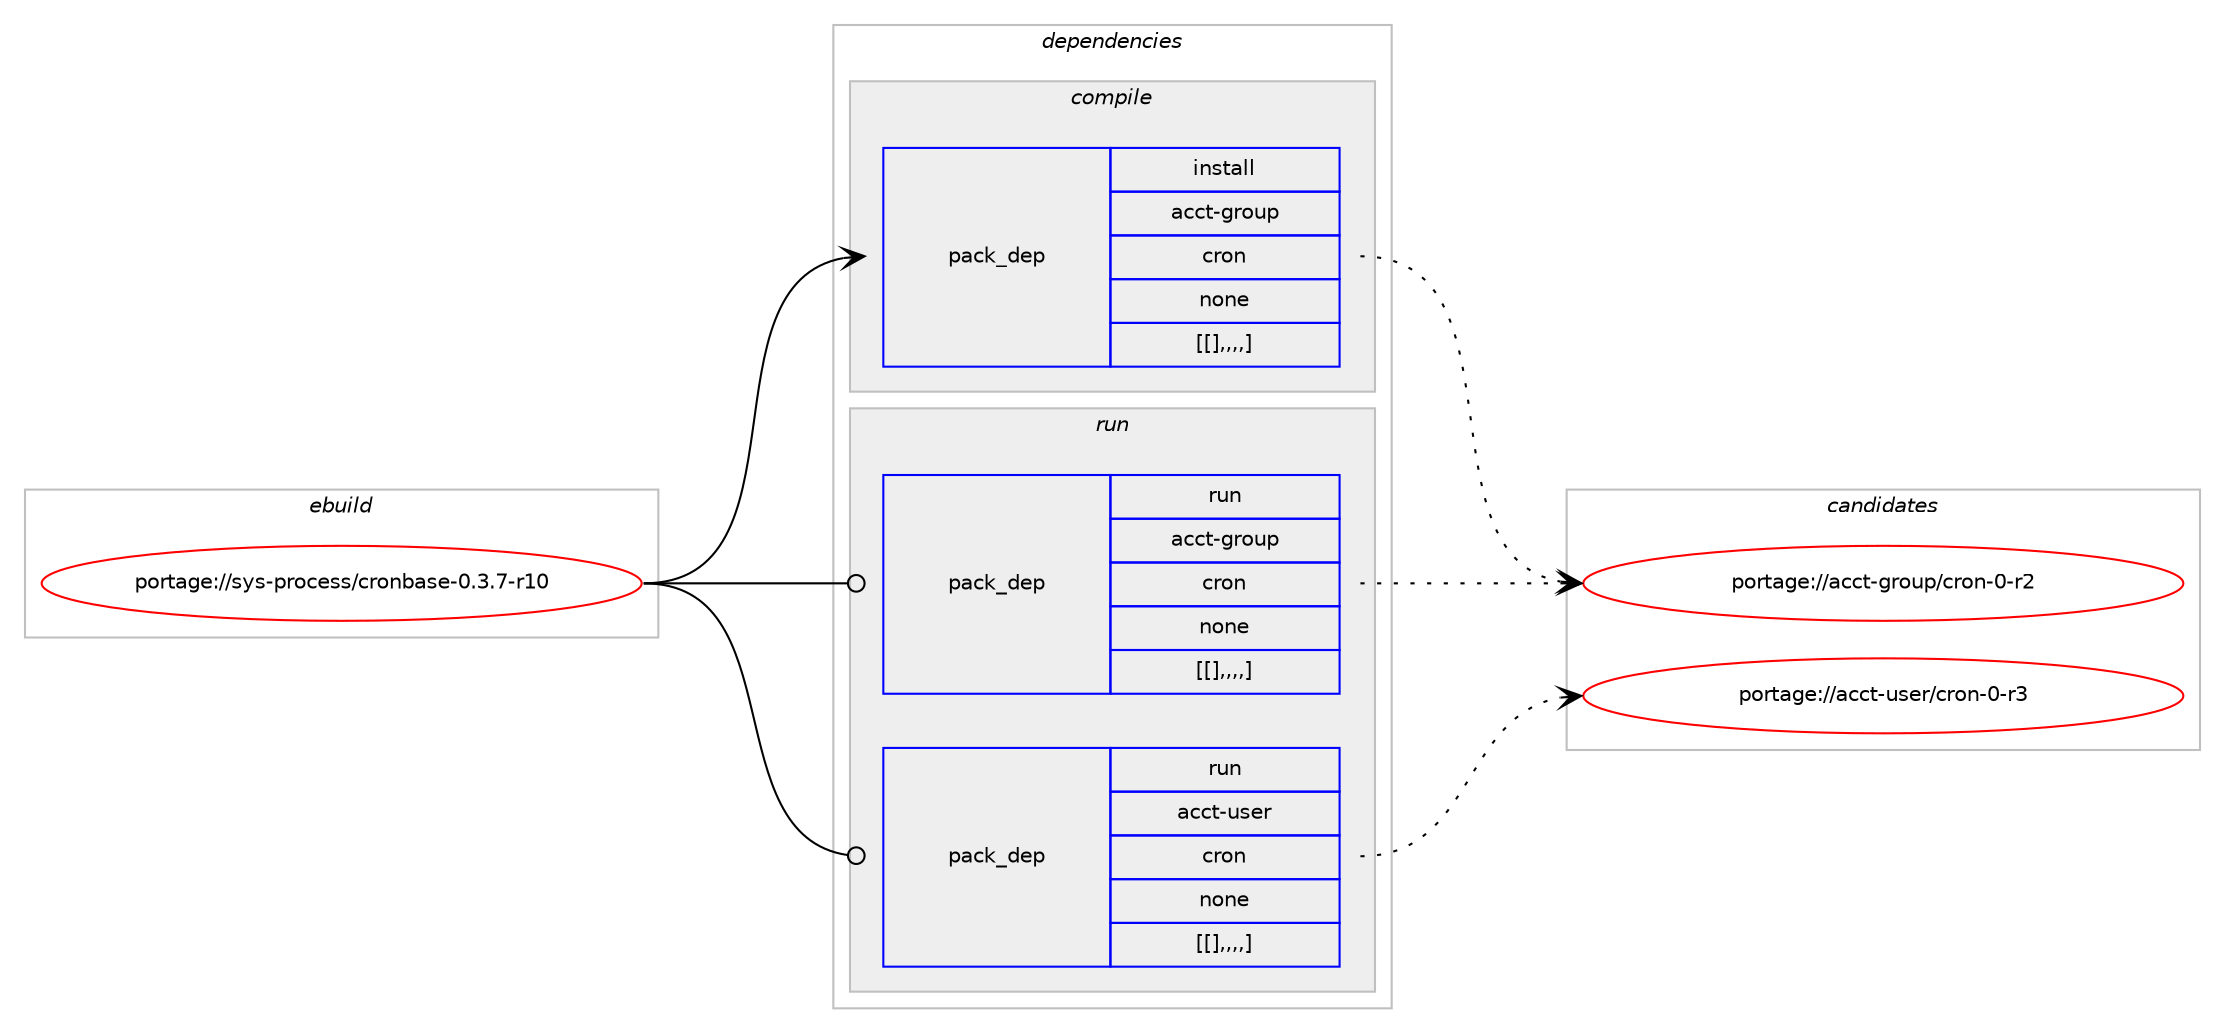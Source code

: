 digraph prolog {

# *************
# Graph options
# *************

newrank=true;
concentrate=true;
compound=true;
graph [rankdir=LR,fontname=Helvetica,fontsize=10,ranksep=1.5];#, ranksep=2.5, nodesep=0.2];
edge  [arrowhead=vee];
node  [fontname=Helvetica,fontsize=10];

# **********
# The ebuild
# **********

subgraph cluster_leftcol {
color=gray;
label=<<i>ebuild</i>>;
id [label="portage://sys-process/cronbase-0.3.7-r10", color=red, width=4, href="../sys-process/cronbase-0.3.7-r10.svg"];
}

# ****************
# The dependencies
# ****************

subgraph cluster_midcol {
color=gray;
label=<<i>dependencies</i>>;
subgraph cluster_compile {
fillcolor="#eeeeee";
style=filled;
label=<<i>compile</i>>;
subgraph pack335419 {
dependency461751 [label=<<TABLE BORDER="0" CELLBORDER="1" CELLSPACING="0" CELLPADDING="4" WIDTH="220"><TR><TD ROWSPAN="6" CELLPADDING="30">pack_dep</TD></TR><TR><TD WIDTH="110">install</TD></TR><TR><TD>acct-group</TD></TR><TR><TD>cron</TD></TR><TR><TD>none</TD></TR><TR><TD>[[],,,,]</TD></TR></TABLE>>, shape=none, color=blue];
}
id:e -> dependency461751:w [weight=20,style="solid",arrowhead="vee"];
}
subgraph cluster_compileandrun {
fillcolor="#eeeeee";
style=filled;
label=<<i>compile and run</i>>;
}
subgraph cluster_run {
fillcolor="#eeeeee";
style=filled;
label=<<i>run</i>>;
subgraph pack335420 {
dependency461752 [label=<<TABLE BORDER="0" CELLBORDER="1" CELLSPACING="0" CELLPADDING="4" WIDTH="220"><TR><TD ROWSPAN="6" CELLPADDING="30">pack_dep</TD></TR><TR><TD WIDTH="110">run</TD></TR><TR><TD>acct-group</TD></TR><TR><TD>cron</TD></TR><TR><TD>none</TD></TR><TR><TD>[[],,,,]</TD></TR></TABLE>>, shape=none, color=blue];
}
id:e -> dependency461752:w [weight=20,style="solid",arrowhead="odot"];
subgraph pack335421 {
dependency461753 [label=<<TABLE BORDER="0" CELLBORDER="1" CELLSPACING="0" CELLPADDING="4" WIDTH="220"><TR><TD ROWSPAN="6" CELLPADDING="30">pack_dep</TD></TR><TR><TD WIDTH="110">run</TD></TR><TR><TD>acct-user</TD></TR><TR><TD>cron</TD></TR><TR><TD>none</TD></TR><TR><TD>[[],,,,]</TD></TR></TABLE>>, shape=none, color=blue];
}
id:e -> dependency461753:w [weight=20,style="solid",arrowhead="odot"];
}
}

# **************
# The candidates
# **************

subgraph cluster_choices {
rank=same;
color=gray;
label=<<i>candidates</i>>;

subgraph choice335419 {
color=black;
nodesep=1;
choice97999911645103114111117112479911411111045484511450 [label="portage://acct-group/cron-0-r2", color=red, width=4,href="../acct-group/cron-0-r2.svg"];
dependency461751:e -> choice97999911645103114111117112479911411111045484511450:w [style=dotted,weight="100"];
}
subgraph choice335420 {
color=black;
nodesep=1;
choice97999911645103114111117112479911411111045484511450 [label="portage://acct-group/cron-0-r2", color=red, width=4,href="../acct-group/cron-0-r2.svg"];
dependency461752:e -> choice97999911645103114111117112479911411111045484511450:w [style=dotted,weight="100"];
}
subgraph choice335421 {
color=black;
nodesep=1;
choice97999911645117115101114479911411111045484511451 [label="portage://acct-user/cron-0-r3", color=red, width=4,href="../acct-user/cron-0-r3.svg"];
dependency461753:e -> choice97999911645117115101114479911411111045484511451:w [style=dotted,weight="100"];
}
}

}
